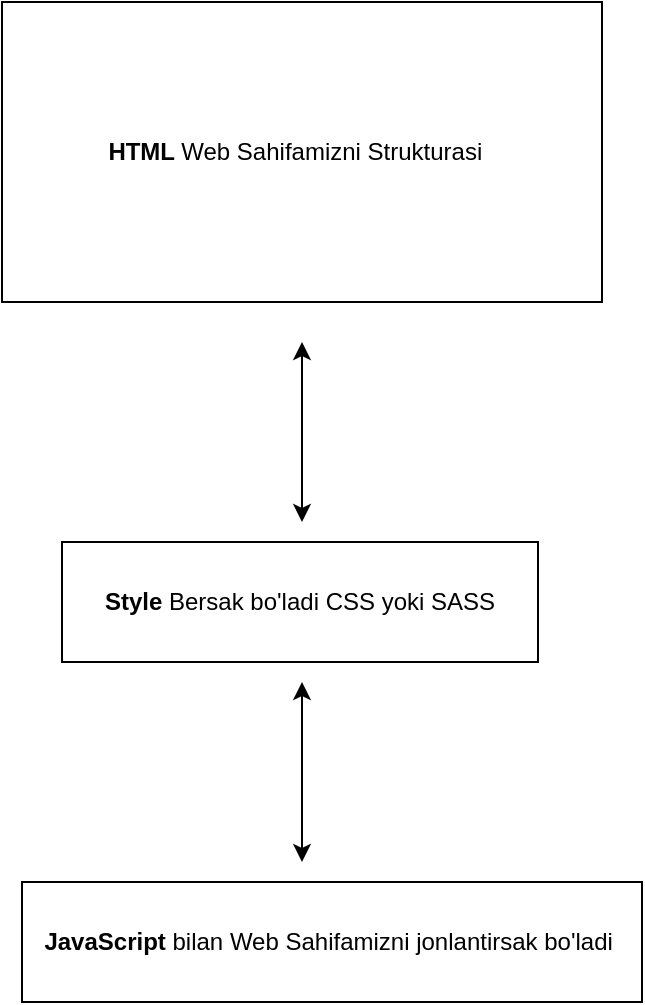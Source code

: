 <mxfile version="20.5.1" type="github">
  <diagram id="oJCzCop8_NZSrVYvADiq" name="Page-1">
    <mxGraphModel dx="868" dy="520" grid="1" gridSize="10" guides="1" tooltips="1" connect="1" arrows="1" fold="1" page="1" pageScale="1" pageWidth="850" pageHeight="1100" math="0" shadow="0">
      <root>
        <mxCell id="0" />
        <mxCell id="1" parent="0" />
        <mxCell id="GLXv6s05u9TO8IVlVRq2-1" value="&lt;b&gt;HTML &lt;/b&gt;Web Sahifamizni Strukturasi&amp;nbsp;&amp;nbsp;" style="rounded=0;whiteSpace=wrap;html=1;strokeColor=default;fillColor=none;" vertex="1" parent="1">
          <mxGeometry x="210" y="60" width="300" height="150" as="geometry" />
        </mxCell>
        <mxCell id="GLXv6s05u9TO8IVlVRq2-2" value="" style="endArrow=classic;startArrow=classic;html=1;rounded=0;" edge="1" parent="1">
          <mxGeometry width="50" height="50" relative="1" as="geometry">
            <mxPoint x="360" y="320" as="sourcePoint" />
            <mxPoint x="360" y="230" as="targetPoint" />
          </mxGeometry>
        </mxCell>
        <mxCell id="GLXv6s05u9TO8IVlVRq2-3" value="&lt;b&gt;Style &lt;/b&gt;Bersak bo&#39;ladi CSS yoki SASS" style="rounded=0;whiteSpace=wrap;html=1;strokeColor=default;fillColor=none;" vertex="1" parent="1">
          <mxGeometry x="240" y="330" width="238" height="60" as="geometry" />
        </mxCell>
        <mxCell id="GLXv6s05u9TO8IVlVRq2-4" value="" style="endArrow=classic;startArrow=classic;html=1;rounded=0;" edge="1" parent="1">
          <mxGeometry width="50" height="50" relative="1" as="geometry">
            <mxPoint x="360" y="490" as="sourcePoint" />
            <mxPoint x="360" y="400" as="targetPoint" />
          </mxGeometry>
        </mxCell>
        <mxCell id="GLXv6s05u9TO8IVlVRq2-5" value="&lt;b&gt;JavaScript &lt;/b&gt;bilan Web Sahifamizni jonlantirsak bo&#39;ladi&amp;nbsp;" style="rounded=0;whiteSpace=wrap;html=1;strokeColor=default;fillColor=none;shadow=0;" vertex="1" parent="1">
          <mxGeometry x="220" y="500" width="310" height="60" as="geometry" />
        </mxCell>
      </root>
    </mxGraphModel>
  </diagram>
</mxfile>
